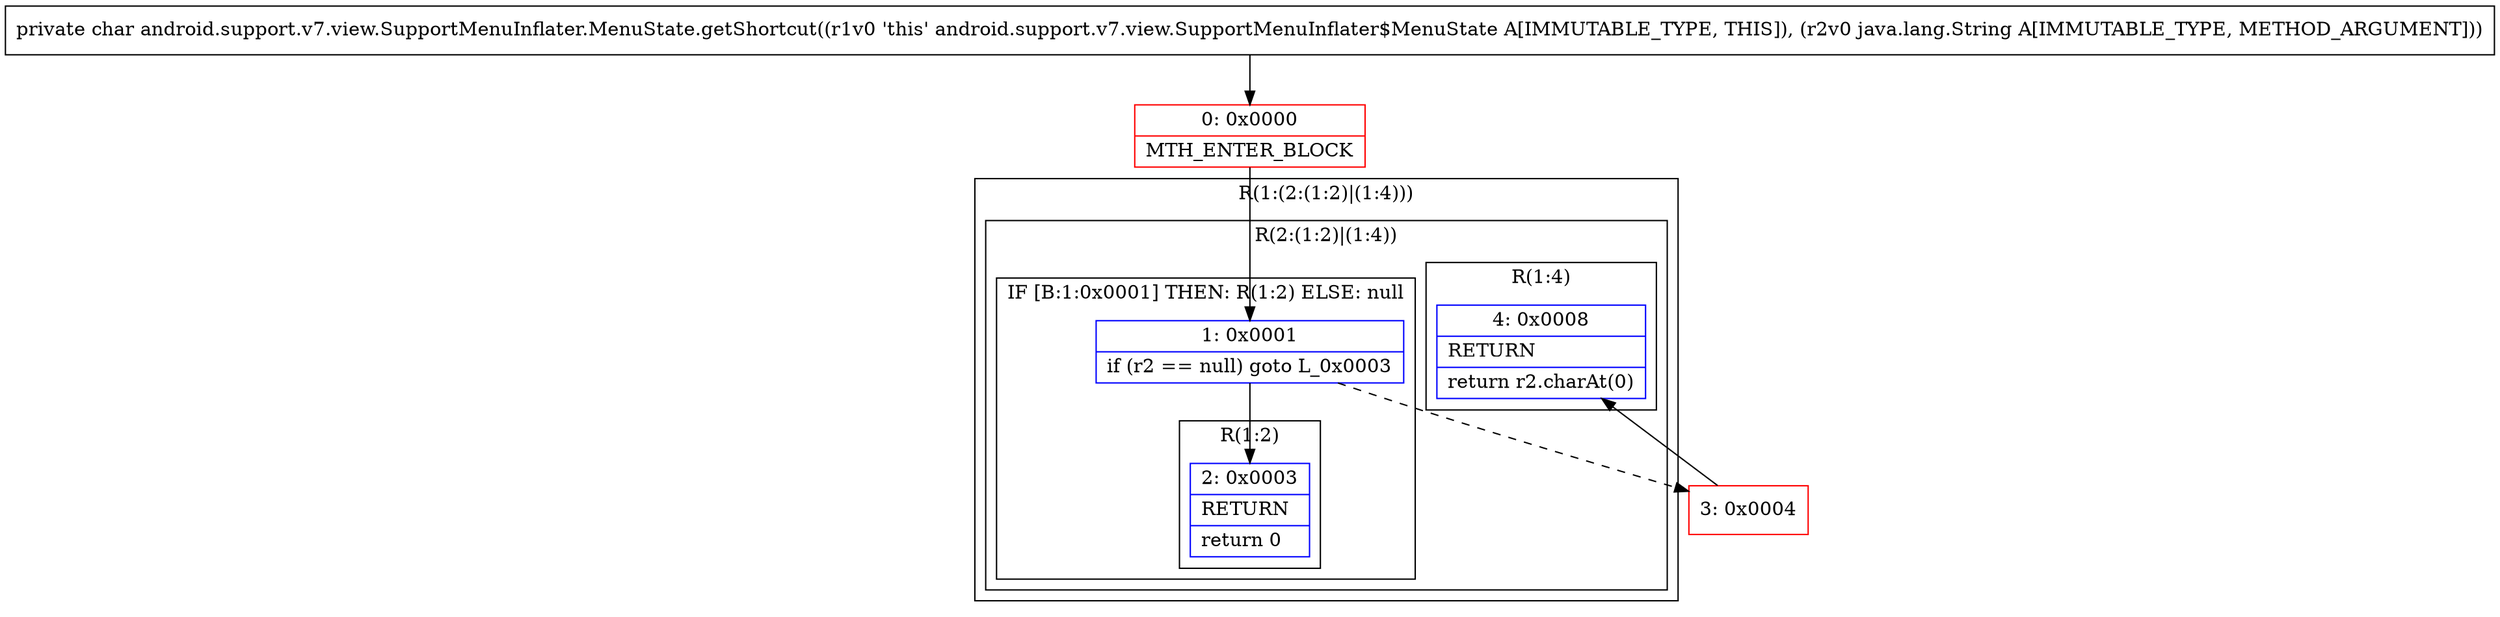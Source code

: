 digraph "CFG forandroid.support.v7.view.SupportMenuInflater.MenuState.getShortcut(Ljava\/lang\/String;)C" {
subgraph cluster_Region_886038463 {
label = "R(1:(2:(1:2)|(1:4)))";
node [shape=record,color=blue];
subgraph cluster_Region_1805443147 {
label = "R(2:(1:2)|(1:4))";
node [shape=record,color=blue];
subgraph cluster_IfRegion_177542938 {
label = "IF [B:1:0x0001] THEN: R(1:2) ELSE: null";
node [shape=record,color=blue];
Node_1 [shape=record,label="{1\:\ 0x0001|if (r2 == null) goto L_0x0003\l}"];
subgraph cluster_Region_723188790 {
label = "R(1:2)";
node [shape=record,color=blue];
Node_2 [shape=record,label="{2\:\ 0x0003|RETURN\l|return 0\l}"];
}
}
subgraph cluster_Region_1633877197 {
label = "R(1:4)";
node [shape=record,color=blue];
Node_4 [shape=record,label="{4\:\ 0x0008|RETURN\l|return r2.charAt(0)\l}"];
}
}
}
Node_0 [shape=record,color=red,label="{0\:\ 0x0000|MTH_ENTER_BLOCK\l}"];
Node_3 [shape=record,color=red,label="{3\:\ 0x0004}"];
MethodNode[shape=record,label="{private char android.support.v7.view.SupportMenuInflater.MenuState.getShortcut((r1v0 'this' android.support.v7.view.SupportMenuInflater$MenuState A[IMMUTABLE_TYPE, THIS]), (r2v0 java.lang.String A[IMMUTABLE_TYPE, METHOD_ARGUMENT])) }"];
MethodNode -> Node_0;
Node_1 -> Node_2;
Node_1 -> Node_3[style=dashed];
Node_0 -> Node_1;
Node_3 -> Node_4;
}

